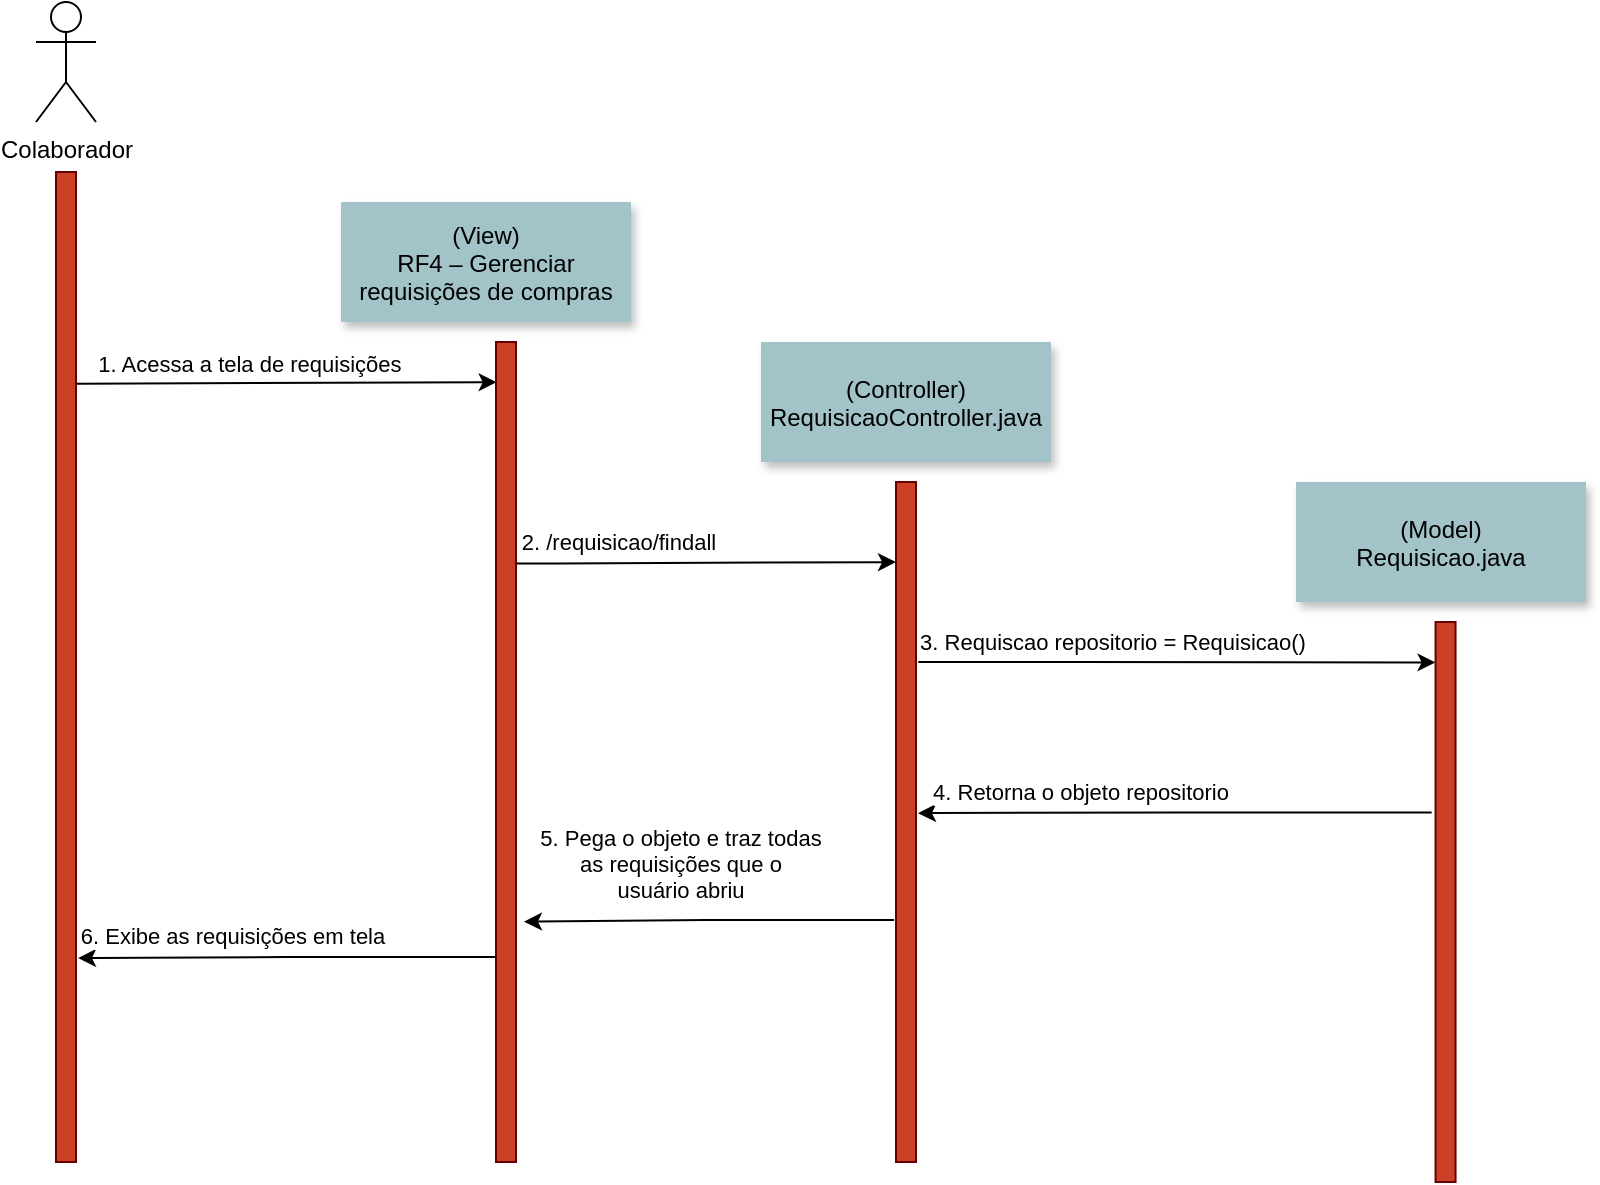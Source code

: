 <mxfile version="15.4.0" type="device"><diagram name="Page-1" id="9361dd3d-8414-5efd-6122-117bd74ce7a7"><mxGraphModel dx="1421" dy="1412" grid="1" gridSize="10" guides="1" tooltips="1" connect="1" arrows="1" fold="1" page="0" pageScale="1.5" pageWidth="826" pageHeight="1169" background="none" math="0" shadow="0"><root><mxCell id="0"/><mxCell id="1" parent="0"/><mxCell id="Zk2AYatgL2A91Kukxa1f-95" style="edgeStyle=orthogonalEdgeStyle;rounded=0;orthogonalLoop=1;jettySize=auto;html=1;exitX=0.9;exitY=0.214;exitDx=0;exitDy=0;entryX=0.033;entryY=0.049;entryDx=0;entryDy=0;entryPerimeter=0;exitPerimeter=0;" edge="1" parent="1" source="Zk2AYatgL2A91Kukxa1f-89" target="Zk2AYatgL2A91Kukxa1f-93"><mxGeometry relative="1" as="geometry"><mxPoint x="-140" y="-250" as="sourcePoint"/><mxPoint x="10" y="-240" as="targetPoint"/><Array as="points"><mxPoint x="-160" y="-259"/></Array></mxGeometry></mxCell><mxCell id="Zk2AYatgL2A91Kukxa1f-96" value="1. Acessa a tela de requisições&amp;nbsp;" style="edgeLabel;html=1;align=center;verticalAlign=middle;resizable=0;points=[];" vertex="1" connectable="0" parent="Zk2AYatgL2A91Kukxa1f-95"><mxGeometry x="-0.288" y="3" relative="1" as="geometry"><mxPoint x="14" y="-7" as="offset"/></mxGeometry></mxCell><mxCell id="Zk2AYatgL2A91Kukxa1f-89" value="" style="fillColor=#CC4125;strokeColor=#660000" vertex="1" parent="1"><mxGeometry x="-170" y="-365" width="10" height="495" as="geometry"/></mxCell><mxCell id="Zk2AYatgL2A91Kukxa1f-91" value="Colaborador" style="shape=umlActor;verticalLabelPosition=bottom;verticalAlign=top;html=1;outlineConnect=0;" vertex="1" parent="1"><mxGeometry x="-180" y="-450" width="30" height="60" as="geometry"/></mxCell><mxCell id="Zk2AYatgL2A91Kukxa1f-99" style="edgeStyle=orthogonalEdgeStyle;rounded=0;orthogonalLoop=1;jettySize=auto;html=1;entryX=-0.062;entryY=0.224;entryDx=0;entryDy=0;entryPerimeter=0;exitX=1.033;exitY=0.27;exitDx=0;exitDy=0;exitPerimeter=0;" edge="1" parent="1" source="Zk2AYatgL2A91Kukxa1f-93"><mxGeometry relative="1" as="geometry"><mxPoint x="62.38" y="-169.45" as="sourcePoint"/><mxPoint x="250.0" y="-169.95" as="targetPoint"/><Array as="points"><mxPoint x="81" y="-169"/></Array></mxGeometry></mxCell><mxCell id="Zk2AYatgL2A91Kukxa1f-100" value="2. /requisicao/findall" style="edgeLabel;html=1;align=center;verticalAlign=middle;resizable=0;points=[];" vertex="1" connectable="0" parent="Zk2AYatgL2A91Kukxa1f-99"><mxGeometry x="-0.681" relative="1" as="geometry"><mxPoint x="20" y="-11" as="offset"/></mxGeometry></mxCell><mxCell id="Zk2AYatgL2A91Kukxa1f-112" style="edgeStyle=orthogonalEdgeStyle;rounded=0;orthogonalLoop=1;jettySize=auto;html=1;entryX=1.1;entryY=0.794;entryDx=0;entryDy=0;entryPerimeter=0;exitX=0;exitY=0.75;exitDx=0;exitDy=0;" edge="1" parent="1" source="Zk2AYatgL2A91Kukxa1f-93" target="Zk2AYatgL2A91Kukxa1f-89"><mxGeometry relative="1" as="geometry"><mxPoint x="-130" y="-120" as="targetPoint"/></mxGeometry></mxCell><mxCell id="Zk2AYatgL2A91Kukxa1f-113" value="6. Exibe as requisições em tela" style="edgeLabel;html=1;align=center;verticalAlign=middle;resizable=0;points=[];" vertex="1" connectable="0" parent="Zk2AYatgL2A91Kukxa1f-112"><mxGeometry x="0.368" relative="1" as="geometry"><mxPoint x="11" y="-11" as="offset"/></mxGeometry></mxCell><mxCell id="Zk2AYatgL2A91Kukxa1f-93" value="" style="fillColor=#CC4125;strokeColor=#660000" vertex="1" parent="1"><mxGeometry x="50" y="-280" width="10" height="410" as="geometry"/></mxCell><mxCell id="Zk2AYatgL2A91Kukxa1f-94" value="(View)&#10;RF4 – Gerenciar &#10;requisições de compras" style="shadow=1;fillColor=#A2C4C9;strokeColor=none" vertex="1" parent="1"><mxGeometry x="-27.5" y="-350" width="145" height="60" as="geometry"/></mxCell><mxCell id="Zk2AYatgL2A91Kukxa1f-103" style="edgeStyle=orthogonalEdgeStyle;rounded=0;orthogonalLoop=1;jettySize=auto;html=1;entryX=-0.111;entryY=0.33;entryDx=0;entryDy=0;entryPerimeter=0;" edge="1" parent="1"><mxGeometry relative="1" as="geometry"><mxPoint x="261.11" y="-120" as="sourcePoint"/><mxPoint x="519.78" y="-119.8" as="targetPoint"/><Array as="points"><mxPoint x="341.11" y="-120"/><mxPoint x="341.11" y="-120"/></Array></mxGeometry></mxCell><mxCell id="Zk2AYatgL2A91Kukxa1f-104" value="3. Requiscao repositorio = Requisicao()" style="edgeLabel;html=1;align=center;verticalAlign=middle;resizable=0;points=[];" vertex="1" connectable="0" parent="Zk2AYatgL2A91Kukxa1f-103"><mxGeometry x="-0.646" y="1" relative="1" as="geometry"><mxPoint x="51" y="-9" as="offset"/></mxGeometry></mxCell><mxCell id="Zk2AYatgL2A91Kukxa1f-110" style="edgeStyle=orthogonalEdgeStyle;rounded=0;orthogonalLoop=1;jettySize=auto;html=1;entryX=1.4;entryY=0.707;entryDx=0;entryDy=0;entryPerimeter=0;exitX=-0.1;exitY=0.644;exitDx=0;exitDy=0;exitPerimeter=0;" edge="1" parent="1" source="Zk2AYatgL2A91Kukxa1f-97" target="Zk2AYatgL2A91Kukxa1f-93"><mxGeometry relative="1" as="geometry"/></mxCell><mxCell id="Zk2AYatgL2A91Kukxa1f-111" value="5. Pega o objeto e traz todas &lt;br&gt;as requisições que o &lt;br&gt;usuário abriu" style="edgeLabel;html=1;align=center;verticalAlign=middle;resizable=0;points=[];" vertex="1" connectable="0" parent="Zk2AYatgL2A91Kukxa1f-110"><mxGeometry x="0.679" y="-2" relative="1" as="geometry"><mxPoint x="48" y="-27" as="offset"/></mxGeometry></mxCell><mxCell id="Zk2AYatgL2A91Kukxa1f-97" value="" style="fillColor=#CC4125;strokeColor=#660000" vertex="1" parent="1"><mxGeometry x="250" y="-210" width="10" height="340" as="geometry"/></mxCell><mxCell id="Zk2AYatgL2A91Kukxa1f-98" value="(Controller)&#10;RequisicaoController.java" style="shadow=1;fillColor=#A2C4C9;strokeColor=none" vertex="1" parent="1"><mxGeometry x="182.5" y="-280" width="145" height="60" as="geometry"/></mxCell><mxCell id="Zk2AYatgL2A91Kukxa1f-108" style="edgeStyle=orthogonalEdgeStyle;rounded=0;orthogonalLoop=1;jettySize=auto;html=1;entryX=1.1;entryY=0.487;entryDx=0;entryDy=0;entryPerimeter=0;exitX=-0.195;exitY=0.34;exitDx=0;exitDy=0;exitPerimeter=0;" edge="1" parent="1" source="Zk2AYatgL2A91Kukxa1f-101" target="Zk2AYatgL2A91Kukxa1f-97"><mxGeometry relative="1" as="geometry"><mxPoint x="255" y="-44" as="targetPoint"/><Array as="points"/></mxGeometry></mxCell><mxCell id="Zk2AYatgL2A91Kukxa1f-109" value="4. Retorna o objeto repositorio" style="edgeLabel;html=1;align=center;verticalAlign=middle;resizable=0;points=[];" vertex="1" connectable="0" parent="Zk2AYatgL2A91Kukxa1f-108"><mxGeometry x="0.284" relative="1" as="geometry"><mxPoint x="-11" y="-11" as="offset"/></mxGeometry></mxCell><mxCell id="Zk2AYatgL2A91Kukxa1f-101" value="" style="fillColor=#CC4125;strokeColor=#660000" vertex="1" parent="1"><mxGeometry x="519.78" y="-140" width="10" height="280" as="geometry"/></mxCell><mxCell id="Zk2AYatgL2A91Kukxa1f-102" value="(Model)&#10;Requisicao.java" style="shadow=1;fillColor=#A2C4C9;strokeColor=none" vertex="1" parent="1"><mxGeometry x="450" y="-210" width="145" height="60" as="geometry"/></mxCell></root></mxGraphModel></diagram></mxfile>